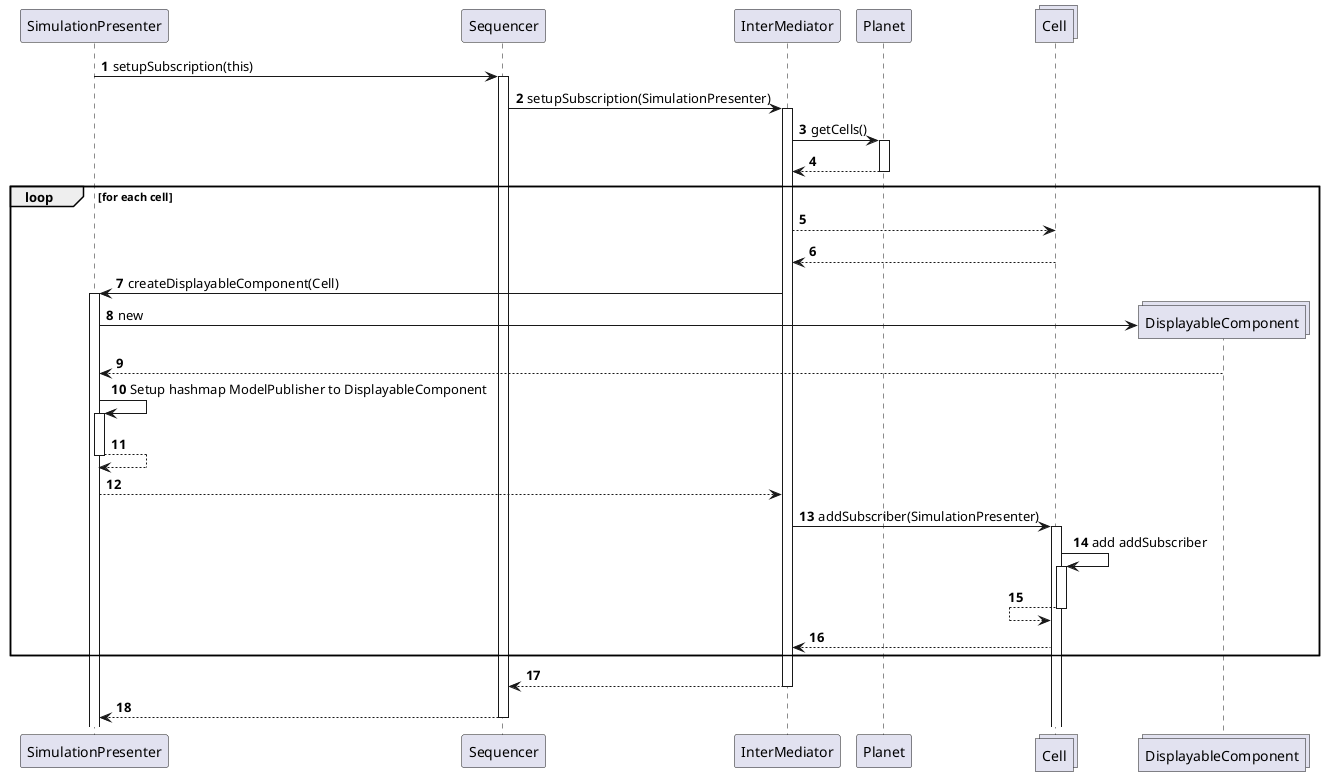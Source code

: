 @startuml
'https://plantuml.com/sequence-diagram

autonumber

participant SimulationPresenter
participant Sequencer
participant InterMediator

participant Planet
collections Cell

collections DisplayableComponent

SimulationPresenter -> Sequencer ++ : setupSubscription(this)
Sequencer -> InterMediator ++ : setupSubscription(SimulationPresenter)
InterMediator -> Planet ++ : getCells()
InterMediator <-- Planet --
loop for each cell
    InterMediator --> Cell
    InterMediator <-- Cell
    InterMediator -> SimulationPresenter ++ : createDisplayableComponent(Cell)
    create DisplayableComponent
    SimulationPresenter -> DisplayableComponent : new
    SimulationPresenter <-- DisplayableComponent
    SimulationPresenter -> SimulationPresenter ++ : Setup hashmap ModelPublisher to DisplayableComponent
    SimulationPresenter --> SimulationPresenter --
    InterMediator <-- SimulationPresenter
    InterMediator -> Cell ++ : addSubscriber(SimulationPresenter)
    Cell -> Cell ++ : add addSubscriber
    Cell <-- Cell --
    InterMediator <-- Cell
end loop
Sequencer <-- InterMediator --
SimulationPresenter <-- Sequencer --

@enduml